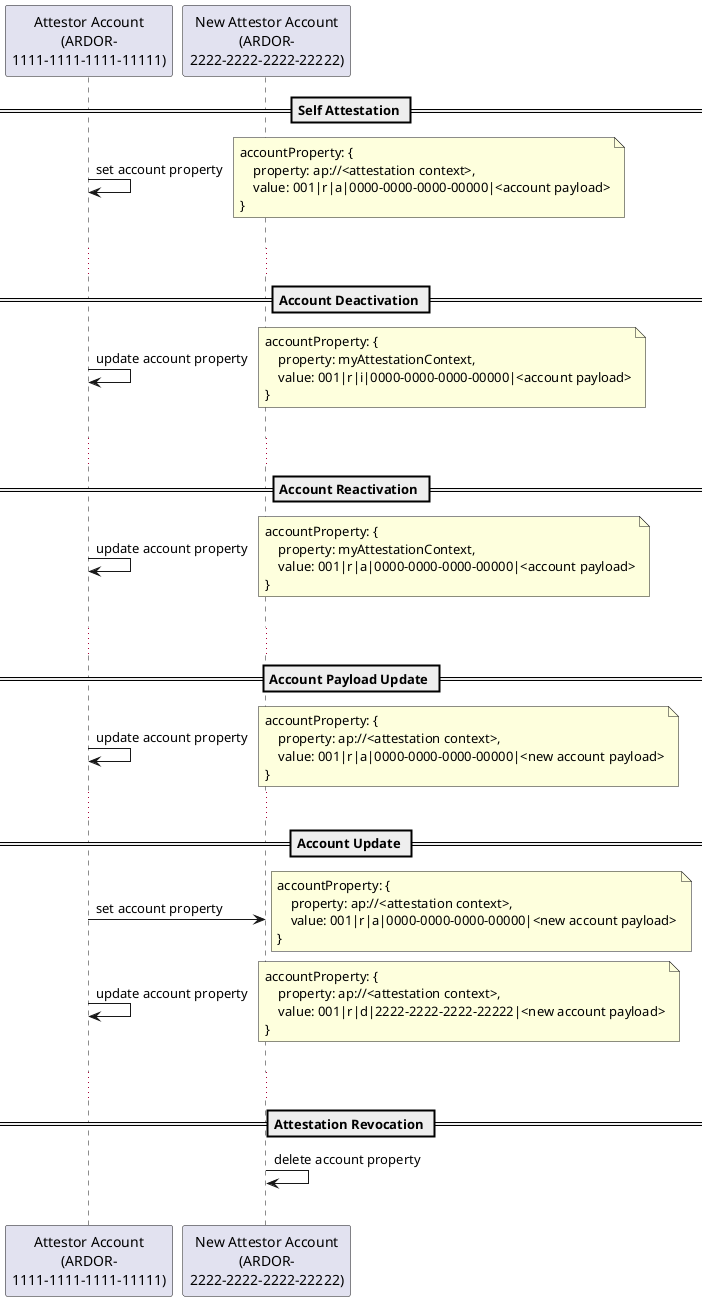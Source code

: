 /*
 *  Copyright (C) 2019  Attila Aldemir <a_aldemir@hotmail.de>
 *
 *  This program is free software: you can redistribute it and/or modify
 *  it under the terms of the GNU General Public License as published by
 *  the Free Software Foundation, either version 3 of the License, or
 *  (at your option) any later version.
 *
 *  This program is distributed in the hope that it will be useful,
 *  but WITHOUT ANY WARRANTY; without even the implied warranty of
 *  MERCHANTABILITY or FITNESS FOR A PARTICULAR PURPOSE.  See the
 *  GNU General Public License for more details.
 *
 *  You should have received a copy of the GNU General Public License
 *  along with this program.  If not, see <https://www.gnu.org/licenses/>.
 */ 
 
@startuml


participant "Attestor Account\n(ARDOR-\n1111-1111-1111-11111)" as ATTE
participant "New Attestor Account\n(ARDOR-\n2222-2222-2222-22222)" as NATTE


== Self Attestation ==

ATTE -> ATTE: set account property
note right
    accountProperty: {
        property: ap://<attestation context>,
        value: 001|r|a|0000-0000-0000-00000|<account payload>
    }
end note
|||


...
== Account Deactivation ==

ATTE -> ATTE: update account property
note right
    accountProperty: {
        property: myAttestationContext,
        value: 001|r|i|0000-0000-0000-00000|<account payload>
    }
end note
|||


...
== Account Reactivation ==

ATTE -> ATTE: update account property
note right
    accountProperty: {
        property: myAttestationContext,
        value: 001|r|a|0000-0000-0000-00000|<account payload>
    }
end note
|||


...
== Account Payload Update ==

ATTE -> ATTE: update account property
note right
    accountProperty: {
        property: ap://<attestation context>,
        value: 001|r|a|0000-0000-0000-00000|<new account payload>
    }
end note


...
== Account Update ==

ATTE -> NATTE: set account property
note right
    accountProperty: {
        property: ap://<attestation context>,
        value: 001|r|a|0000-0000-0000-00000|<new account payload>
    }
end note


ATTE -> ATTE: update account property
note right
    accountProperty: {
        property: ap://<attestation context>,
        value: 001|r|d|2222-2222-2222-22222|<new account payload>
    }
end note
|||


...
== Attestation Revocation ==

NATTE -> NATTE: delete account property
|||


@enduml